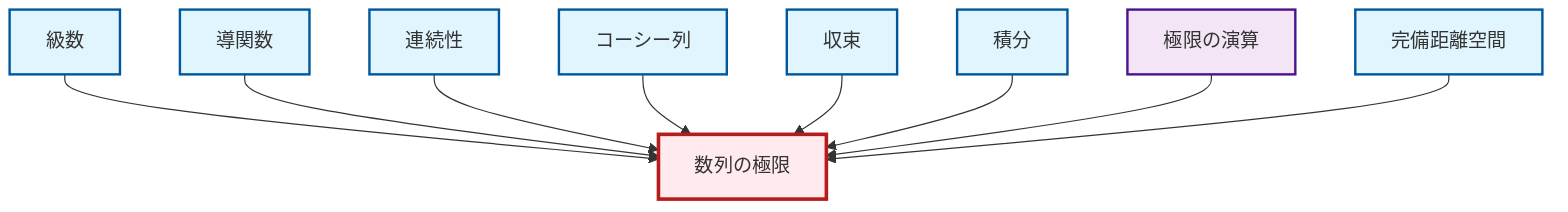 graph TD
    classDef definition fill:#e1f5fe,stroke:#01579b,stroke-width:2px
    classDef theorem fill:#f3e5f5,stroke:#4a148c,stroke-width:2px
    classDef axiom fill:#fff3e0,stroke:#e65100,stroke-width:2px
    classDef example fill:#e8f5e9,stroke:#1b5e20,stroke-width:2px
    classDef current fill:#ffebee,stroke:#b71c1c,stroke-width:3px
    def-series["級数"]:::definition
    def-derivative["導関数"]:::definition
    def-convergence["収束"]:::definition
    thm-limit-arithmetic["極限の演算"]:::theorem
    def-integral["積分"]:::definition
    def-complete-metric-space["完備距離空間"]:::definition
    def-limit["数列の極限"]:::definition
    def-continuity["連続性"]:::definition
    def-cauchy-sequence["コーシー列"]:::definition
    def-series --> def-limit
    def-derivative --> def-limit
    def-continuity --> def-limit
    def-cauchy-sequence --> def-limit
    def-convergence --> def-limit
    def-integral --> def-limit
    thm-limit-arithmetic --> def-limit
    def-complete-metric-space --> def-limit
    class def-limit current